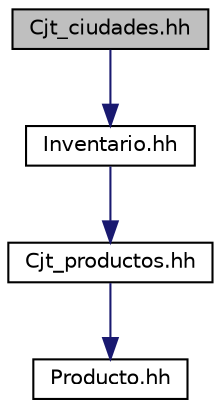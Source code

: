 digraph "Cjt_ciudades.hh"
{
 // LATEX_PDF_SIZE
  edge [fontname="Helvetica",fontsize="10",labelfontname="Helvetica",labelfontsize="10"];
  node [fontname="Helvetica",fontsize="10",shape=record];
  Node1 [label="Cjt_ciudades.hh",height=0.2,width=0.4,color="black", fillcolor="grey75", style="filled", fontcolor="black",tooltip="Especificacion de la clase Cjt_ciudades."];
  Node1 -> Node2 [color="midnightblue",fontsize="10",style="solid",fontname="Helvetica"];
  Node2 [label="Inventario.hh",height=0.2,width=0.4,color="black", fillcolor="white", style="filled",URL="$Inventario_8hh.html",tooltip="Especificación de la clase Inventario."];
  Node2 -> Node3 [color="midnightblue",fontsize="10",style="solid",fontname="Helvetica"];
  Node3 [label="Cjt_productos.hh",height=0.2,width=0.4,color="black", fillcolor="white", style="filled",URL="$Cjt__productos_8hh.html",tooltip="Especificación de la clase Cjt_productos."];
  Node3 -> Node4 [color="midnightblue",fontsize="10",style="solid",fontname="Helvetica"];
  Node4 [label="Producto.hh",height=0.2,width=0.4,color="black", fillcolor="white", style="filled",URL="$Producto_8hh.html",tooltip="Especificación de la clase Producto."];
}
